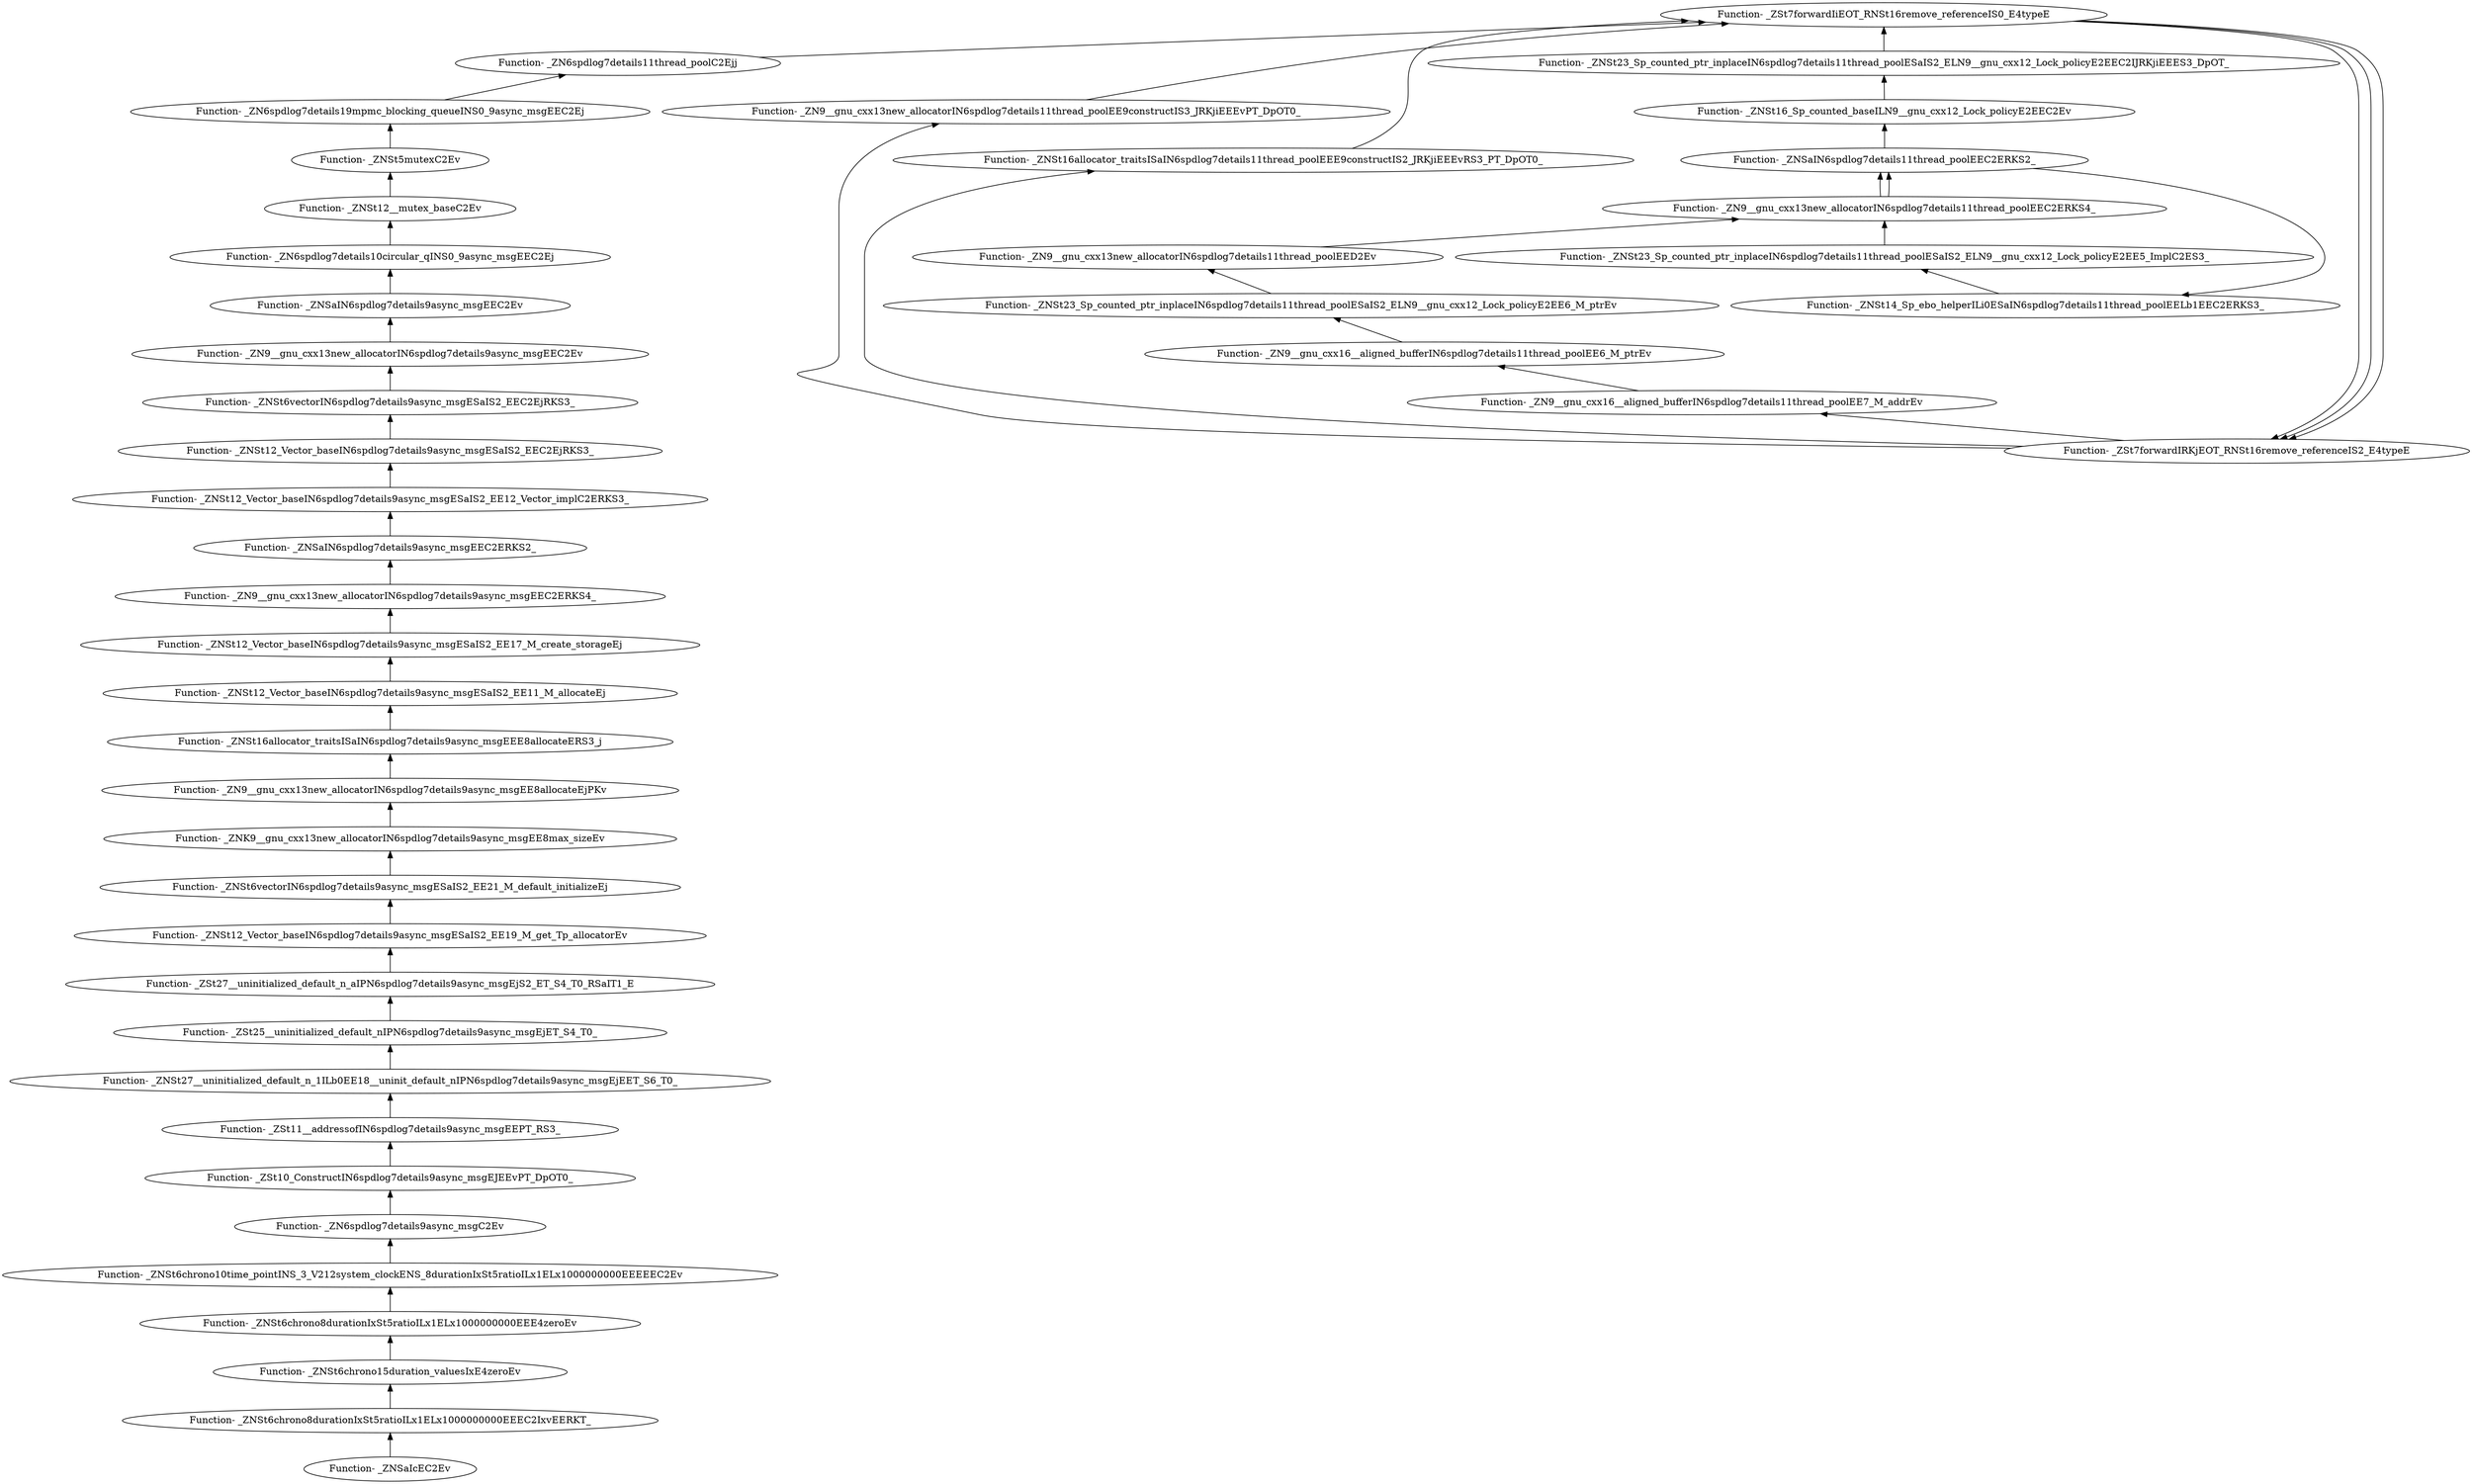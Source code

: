 digraph {
	"Function- _ZNSaIcEC2Ev"
	"Function- _ZNSt6chrono8durationIxSt5ratioILx1ELx1000000000EEEC2IxvEERKT_"
	"Function- _ZNSt6chrono8durationIxSt5ratioILx1ELx1000000000EEEC2IxvEERKT_" -> "Function- _ZNSaIcEC2Ev" [dir=back]
	"Function- _ZNSt6chrono15duration_valuesIxE4zeroEv"
	"Function- _ZNSt6chrono15duration_valuesIxE4zeroEv" -> "Function- _ZNSt6chrono8durationIxSt5ratioILx1ELx1000000000EEEC2IxvEERKT_" [dir=back]
	"Function- _ZNSt6chrono8durationIxSt5ratioILx1ELx1000000000EEE4zeroEv"
	"Function- _ZNSt6chrono8durationIxSt5ratioILx1ELx1000000000EEE4zeroEv" -> "Function- _ZNSt6chrono15duration_valuesIxE4zeroEv" [dir=back]
	"Function- _ZNSt6chrono10time_pointINS_3_V212system_clockENS_8durationIxSt5ratioILx1ELx1000000000EEEEEC2Ev"
	"Function- _ZNSt6chrono10time_pointINS_3_V212system_clockENS_8durationIxSt5ratioILx1ELx1000000000EEEEEC2Ev" -> "Function- _ZNSt6chrono8durationIxSt5ratioILx1ELx1000000000EEE4zeroEv" [dir=back]
	"Function- _ZN6spdlog7details9async_msgC2Ev"
	"Function- _ZN6spdlog7details9async_msgC2Ev" -> "Function- _ZNSt6chrono10time_pointINS_3_V212system_clockENS_8durationIxSt5ratioILx1ELx1000000000EEEEEC2Ev" [dir=back]
	"Function- _ZSt10_ConstructIN6spdlog7details9async_msgEJEEvPT_DpOT0_"
	"Function- _ZSt10_ConstructIN6spdlog7details9async_msgEJEEvPT_DpOT0_" -> "Function- _ZN6spdlog7details9async_msgC2Ev" [dir=back]
	"Function- _ZSt11__addressofIN6spdlog7details9async_msgEEPT_RS3_"
	"Function- _ZSt11__addressofIN6spdlog7details9async_msgEEPT_RS3_" -> "Function- _ZSt10_ConstructIN6spdlog7details9async_msgEJEEvPT_DpOT0_" [dir=back]
	"Function- _ZNSt27__uninitialized_default_n_1ILb0EE18__uninit_default_nIPN6spdlog7details9async_msgEjEET_S6_T0_"
	"Function- _ZNSt27__uninitialized_default_n_1ILb0EE18__uninit_default_nIPN6spdlog7details9async_msgEjEET_S6_T0_" -> "Function- _ZSt11__addressofIN6spdlog7details9async_msgEEPT_RS3_" [dir=back]
	"Function- _ZSt25__uninitialized_default_nIPN6spdlog7details9async_msgEjET_S4_T0_"
	"Function- _ZSt25__uninitialized_default_nIPN6spdlog7details9async_msgEjET_S4_T0_" -> "Function- _ZNSt27__uninitialized_default_n_1ILb0EE18__uninit_default_nIPN6spdlog7details9async_msgEjEET_S6_T0_" [dir=back]
	"Function- _ZSt27__uninitialized_default_n_aIPN6spdlog7details9async_msgEjS2_ET_S4_T0_RSaIT1_E"
	"Function- _ZSt27__uninitialized_default_n_aIPN6spdlog7details9async_msgEjS2_ET_S4_T0_RSaIT1_E" -> "Function- _ZSt25__uninitialized_default_nIPN6spdlog7details9async_msgEjET_S4_T0_" [dir=back]
	"Function- _ZNSt12_Vector_baseIN6spdlog7details9async_msgESaIS2_EE19_M_get_Tp_allocatorEv"
	"Function- _ZNSt12_Vector_baseIN6spdlog7details9async_msgESaIS2_EE19_M_get_Tp_allocatorEv" -> "Function- _ZSt27__uninitialized_default_n_aIPN6spdlog7details9async_msgEjS2_ET_S4_T0_RSaIT1_E" [dir=back]
	"Function- _ZNSt6vectorIN6spdlog7details9async_msgESaIS2_EE21_M_default_initializeEj"
	"Function- _ZNSt6vectorIN6spdlog7details9async_msgESaIS2_EE21_M_default_initializeEj" -> "Function- _ZNSt12_Vector_baseIN6spdlog7details9async_msgESaIS2_EE19_M_get_Tp_allocatorEv" [dir=back]
	"Function- _ZNK9__gnu_cxx13new_allocatorIN6spdlog7details9async_msgEE8max_sizeEv"
	"Function- _ZNK9__gnu_cxx13new_allocatorIN6spdlog7details9async_msgEE8max_sizeEv" -> "Function- _ZNSt6vectorIN6spdlog7details9async_msgESaIS2_EE21_M_default_initializeEj" [dir=back]
	"Function- _ZN9__gnu_cxx13new_allocatorIN6spdlog7details9async_msgEE8allocateEjPKv"
	"Function- _ZN9__gnu_cxx13new_allocatorIN6spdlog7details9async_msgEE8allocateEjPKv" -> "Function- _ZNK9__gnu_cxx13new_allocatorIN6spdlog7details9async_msgEE8max_sizeEv" [dir=back]
	"Function- _ZNSt16allocator_traitsISaIN6spdlog7details9async_msgEEE8allocateERS3_j"
	"Function- _ZNSt16allocator_traitsISaIN6spdlog7details9async_msgEEE8allocateERS3_j" -> "Function- _ZN9__gnu_cxx13new_allocatorIN6spdlog7details9async_msgEE8allocateEjPKv" [dir=back]
	"Function- _ZNSt12_Vector_baseIN6spdlog7details9async_msgESaIS2_EE11_M_allocateEj"
	"Function- _ZNSt12_Vector_baseIN6spdlog7details9async_msgESaIS2_EE11_M_allocateEj" -> "Function- _ZNSt16allocator_traitsISaIN6spdlog7details9async_msgEEE8allocateERS3_j" [dir=back]
	"Function- _ZNSt12_Vector_baseIN6spdlog7details9async_msgESaIS2_EE17_M_create_storageEj"
	"Function- _ZNSt12_Vector_baseIN6spdlog7details9async_msgESaIS2_EE17_M_create_storageEj" -> "Function- _ZNSt12_Vector_baseIN6spdlog7details9async_msgESaIS2_EE11_M_allocateEj" [dir=back]
	"Function- _ZN9__gnu_cxx13new_allocatorIN6spdlog7details9async_msgEEC2ERKS4_"
	"Function- _ZN9__gnu_cxx13new_allocatorIN6spdlog7details9async_msgEEC2ERKS4_" -> "Function- _ZNSt12_Vector_baseIN6spdlog7details9async_msgESaIS2_EE17_M_create_storageEj" [dir=back]
	"Function- _ZNSaIN6spdlog7details9async_msgEEC2ERKS2_"
	"Function- _ZNSaIN6spdlog7details9async_msgEEC2ERKS2_" -> "Function- _ZN9__gnu_cxx13new_allocatorIN6spdlog7details9async_msgEEC2ERKS4_" [dir=back]
	"Function- _ZNSt12_Vector_baseIN6spdlog7details9async_msgESaIS2_EE12_Vector_implC2ERKS3_"
	"Function- _ZNSt12_Vector_baseIN6spdlog7details9async_msgESaIS2_EE12_Vector_implC2ERKS3_" -> "Function- _ZNSaIN6spdlog7details9async_msgEEC2ERKS2_" [dir=back]
	"Function- _ZNSt12_Vector_baseIN6spdlog7details9async_msgESaIS2_EEC2EjRKS3_"
	"Function- _ZNSt12_Vector_baseIN6spdlog7details9async_msgESaIS2_EEC2EjRKS3_" -> "Function- _ZNSt12_Vector_baseIN6spdlog7details9async_msgESaIS2_EE12_Vector_implC2ERKS3_" [dir=back]
	"Function- _ZNSt6vectorIN6spdlog7details9async_msgESaIS2_EEC2EjRKS3_"
	"Function- _ZNSt6vectorIN6spdlog7details9async_msgESaIS2_EEC2EjRKS3_" -> "Function- _ZNSt12_Vector_baseIN6spdlog7details9async_msgESaIS2_EEC2EjRKS3_" [dir=back]
	"Function- _ZN9__gnu_cxx13new_allocatorIN6spdlog7details9async_msgEEC2Ev"
	"Function- _ZN9__gnu_cxx13new_allocatorIN6spdlog7details9async_msgEEC2Ev" -> "Function- _ZNSt6vectorIN6spdlog7details9async_msgESaIS2_EEC2EjRKS3_" [dir=back]
	"Function- _ZNSaIN6spdlog7details9async_msgEEC2Ev"
	"Function- _ZNSaIN6spdlog7details9async_msgEEC2Ev" -> "Function- _ZN9__gnu_cxx13new_allocatorIN6spdlog7details9async_msgEEC2Ev" [dir=back]
	"Function- _ZN6spdlog7details10circular_qINS0_9async_msgEEC2Ej"
	"Function- _ZN6spdlog7details10circular_qINS0_9async_msgEEC2Ej" -> "Function- _ZNSaIN6spdlog7details9async_msgEEC2Ev" [dir=back]
	"Function- _ZNSt12__mutex_baseC2Ev"
	"Function- _ZNSt12__mutex_baseC2Ev" -> "Function- _ZN6spdlog7details10circular_qINS0_9async_msgEEC2Ej" [dir=back]
	"Function- _ZNSt5mutexC2Ev"
	"Function- _ZNSt5mutexC2Ev" -> "Function- _ZNSt12__mutex_baseC2Ev" [dir=back]
	"Function- _ZN6spdlog7details19mpmc_blocking_queueINS0_9async_msgEEC2Ej"
	"Function- _ZN6spdlog7details19mpmc_blocking_queueINS0_9async_msgEEC2Ej" -> "Function- _ZNSt5mutexC2Ev" [dir=back]
	"Function- _ZN6spdlog7details11thread_poolC2Ejj"
	"Function- _ZN6spdlog7details11thread_poolC2Ejj" -> "Function- _ZN6spdlog7details19mpmc_blocking_queueINS0_9async_msgEEC2Ej" [dir=back]
	"Function- _ZSt7forwardIiEOT_RNSt16remove_referenceIS0_E4typeE"
	"Function- _ZSt7forwardIiEOT_RNSt16remove_referenceIS0_E4typeE" -> "Function- _ZN6spdlog7details11thread_poolC2Ejj" [dir=back]
	"Function- _ZSt7forwardIRKjEOT_RNSt16remove_referenceIS2_E4typeE"
	"Function- _ZSt7forwardIRKjEOT_RNSt16remove_referenceIS2_E4typeE" -> "Function- _ZSt7forwardIiEOT_RNSt16remove_referenceIS0_E4typeE" [dir=back]
	"Function- _ZN9__gnu_cxx13new_allocatorIN6spdlog7details11thread_poolEE9constructIS3_JRKjiEEEvPT_DpOT0_"
	"Function- _ZN9__gnu_cxx13new_allocatorIN6spdlog7details11thread_poolEE9constructIS3_JRKjiEEEvPT_DpOT0_" -> "Function- _ZSt7forwardIRKjEOT_RNSt16remove_referenceIS2_E4typeE" [dir=back]
	"Function- _ZSt7forwardIiEOT_RNSt16remove_referenceIS0_E4typeE"
	"Function- _ZSt7forwardIiEOT_RNSt16remove_referenceIS0_E4typeE" -> "Function- _ZN9__gnu_cxx13new_allocatorIN6spdlog7details11thread_poolEE9constructIS3_JRKjiEEEvPT_DpOT0_" [dir=back]
	"Function- _ZSt7forwardIRKjEOT_RNSt16remove_referenceIS2_E4typeE"
	"Function- _ZSt7forwardIRKjEOT_RNSt16remove_referenceIS2_E4typeE" -> "Function- _ZSt7forwardIiEOT_RNSt16remove_referenceIS0_E4typeE" [dir=back]
	"Function- _ZNSt16allocator_traitsISaIN6spdlog7details11thread_poolEEE9constructIS2_JRKjiEEEvRS3_PT_DpOT0_"
	"Function- _ZNSt16allocator_traitsISaIN6spdlog7details11thread_poolEEE9constructIS2_JRKjiEEEvRS3_PT_DpOT0_" -> "Function- _ZSt7forwardIRKjEOT_RNSt16remove_referenceIS2_E4typeE" [dir=back]
	"Function- _ZSt7forwardIiEOT_RNSt16remove_referenceIS0_E4typeE"
	"Function- _ZSt7forwardIiEOT_RNSt16remove_referenceIS0_E4typeE" -> "Function- _ZNSt16allocator_traitsISaIN6spdlog7details11thread_poolEEE9constructIS2_JRKjiEEEvRS3_PT_DpOT0_" [dir=back]
	"Function- _ZSt7forwardIRKjEOT_RNSt16remove_referenceIS2_E4typeE"
	"Function- _ZSt7forwardIRKjEOT_RNSt16remove_referenceIS2_E4typeE" -> "Function- _ZSt7forwardIiEOT_RNSt16remove_referenceIS0_E4typeE" [dir=back]
	"Function- _ZN9__gnu_cxx16__aligned_bufferIN6spdlog7details11thread_poolEE7_M_addrEv"
	"Function- _ZN9__gnu_cxx16__aligned_bufferIN6spdlog7details11thread_poolEE7_M_addrEv" -> "Function- _ZSt7forwardIRKjEOT_RNSt16remove_referenceIS2_E4typeE" [dir=back]
	"Function- _ZN9__gnu_cxx16__aligned_bufferIN6spdlog7details11thread_poolEE6_M_ptrEv"
	"Function- _ZN9__gnu_cxx16__aligned_bufferIN6spdlog7details11thread_poolEE6_M_ptrEv" -> "Function- _ZN9__gnu_cxx16__aligned_bufferIN6spdlog7details11thread_poolEE7_M_addrEv" [dir=back]
	"Function- _ZNSt23_Sp_counted_ptr_inplaceIN6spdlog7details11thread_poolESaIS2_ELN9__gnu_cxx12_Lock_policyE2EE6_M_ptrEv"
	"Function- _ZNSt23_Sp_counted_ptr_inplaceIN6spdlog7details11thread_poolESaIS2_ELN9__gnu_cxx12_Lock_policyE2EE6_M_ptrEv" -> "Function- _ZN9__gnu_cxx16__aligned_bufferIN6spdlog7details11thread_poolEE6_M_ptrEv" [dir=back]
	"Function- _ZN9__gnu_cxx13new_allocatorIN6spdlog7details11thread_poolEED2Ev"
	"Function- _ZN9__gnu_cxx13new_allocatorIN6spdlog7details11thread_poolEED2Ev" -> "Function- _ZNSt23_Sp_counted_ptr_inplaceIN6spdlog7details11thread_poolESaIS2_ELN9__gnu_cxx12_Lock_policyE2EE6_M_ptrEv" [dir=back]
	"Function- _ZN9__gnu_cxx13new_allocatorIN6spdlog7details11thread_poolEEC2ERKS4_"
	"Function- _ZN9__gnu_cxx13new_allocatorIN6spdlog7details11thread_poolEEC2ERKS4_" -> "Function- _ZN9__gnu_cxx13new_allocatorIN6spdlog7details11thread_poolEED2Ev" [dir=back]
	"Function- _ZNSaIN6spdlog7details11thread_poolEEC2ERKS2_"
	"Function- _ZNSaIN6spdlog7details11thread_poolEEC2ERKS2_" -> "Function- _ZN9__gnu_cxx13new_allocatorIN6spdlog7details11thread_poolEEC2ERKS4_" [dir=back]
	"Function- _ZNSt14_Sp_ebo_helperILi0ESaIN6spdlog7details11thread_poolEELb1EEC2ERKS3_"
	"Function- _ZNSt14_Sp_ebo_helperILi0ESaIN6spdlog7details11thread_poolEELb1EEC2ERKS3_" -> "Function- _ZNSaIN6spdlog7details11thread_poolEEC2ERKS2_" [dir=back]
	"Function- _ZNSt23_Sp_counted_ptr_inplaceIN6spdlog7details11thread_poolESaIS2_ELN9__gnu_cxx12_Lock_policyE2EE5_ImplC2ES3_"
	"Function- _ZNSt23_Sp_counted_ptr_inplaceIN6spdlog7details11thread_poolESaIS2_ELN9__gnu_cxx12_Lock_policyE2EE5_ImplC2ES3_" -> "Function- _ZNSt14_Sp_ebo_helperILi0ESaIN6spdlog7details11thread_poolEELb1EEC2ERKS3_" [dir=back]
	"Function- _ZN9__gnu_cxx13new_allocatorIN6spdlog7details11thread_poolEEC2ERKS4_"
	"Function- _ZN9__gnu_cxx13new_allocatorIN6spdlog7details11thread_poolEEC2ERKS4_" -> "Function- _ZNSt23_Sp_counted_ptr_inplaceIN6spdlog7details11thread_poolESaIS2_ELN9__gnu_cxx12_Lock_policyE2EE5_ImplC2ES3_" [dir=back]
	"Function- _ZNSaIN6spdlog7details11thread_poolEEC2ERKS2_"
	"Function- _ZNSaIN6spdlog7details11thread_poolEEC2ERKS2_" -> "Function- _ZN9__gnu_cxx13new_allocatorIN6spdlog7details11thread_poolEEC2ERKS4_" [dir=back]
	"Function- _ZNSt16_Sp_counted_baseILN9__gnu_cxx12_Lock_policyE2EEC2Ev"
	"Function- _ZNSt16_Sp_counted_baseILN9__gnu_cxx12_Lock_policyE2EEC2Ev" -> "Function- _ZNSaIN6spdlog7details11thread_poolEEC2ERKS2_" [dir=back]
	"Function- _ZNSt23_Sp_counted_ptr_inplaceIN6spdlog7details11thread_poolESaIS2_ELN9__gnu_cxx12_Lock_policyE2EEC2IJRKjiEEES3_DpOT_"
	"Function- _ZNSt23_Sp_counted_ptr_inplaceIN6spdlog7details11thread_poolESaIS2_ELN9__gnu_cxx12_Lock_policyE2EEC2IJRKjiEEES3_DpOT_" -> "Function- _ZNSt16_Sp_counted_baseILN9__gnu_cxx12_Lock_policyE2EEC2Ev" [dir=back]
	"Function- _ZSt7forwardIiEOT_RNSt16remove_referenceIS0_E4typeE"
	"Function- _ZSt7forwardIiEOT_RNSt16remove_referenceIS0_E4typeE" -> "Function- _ZNSt23_Sp_counted_ptr_inplaceIN6spdlog7details11thread_poolESaIS2_ELN9__gnu_cxx12_Lock_policyE2EEC2IJRKjiEEES3_DpOT_" [dir=back]
}
